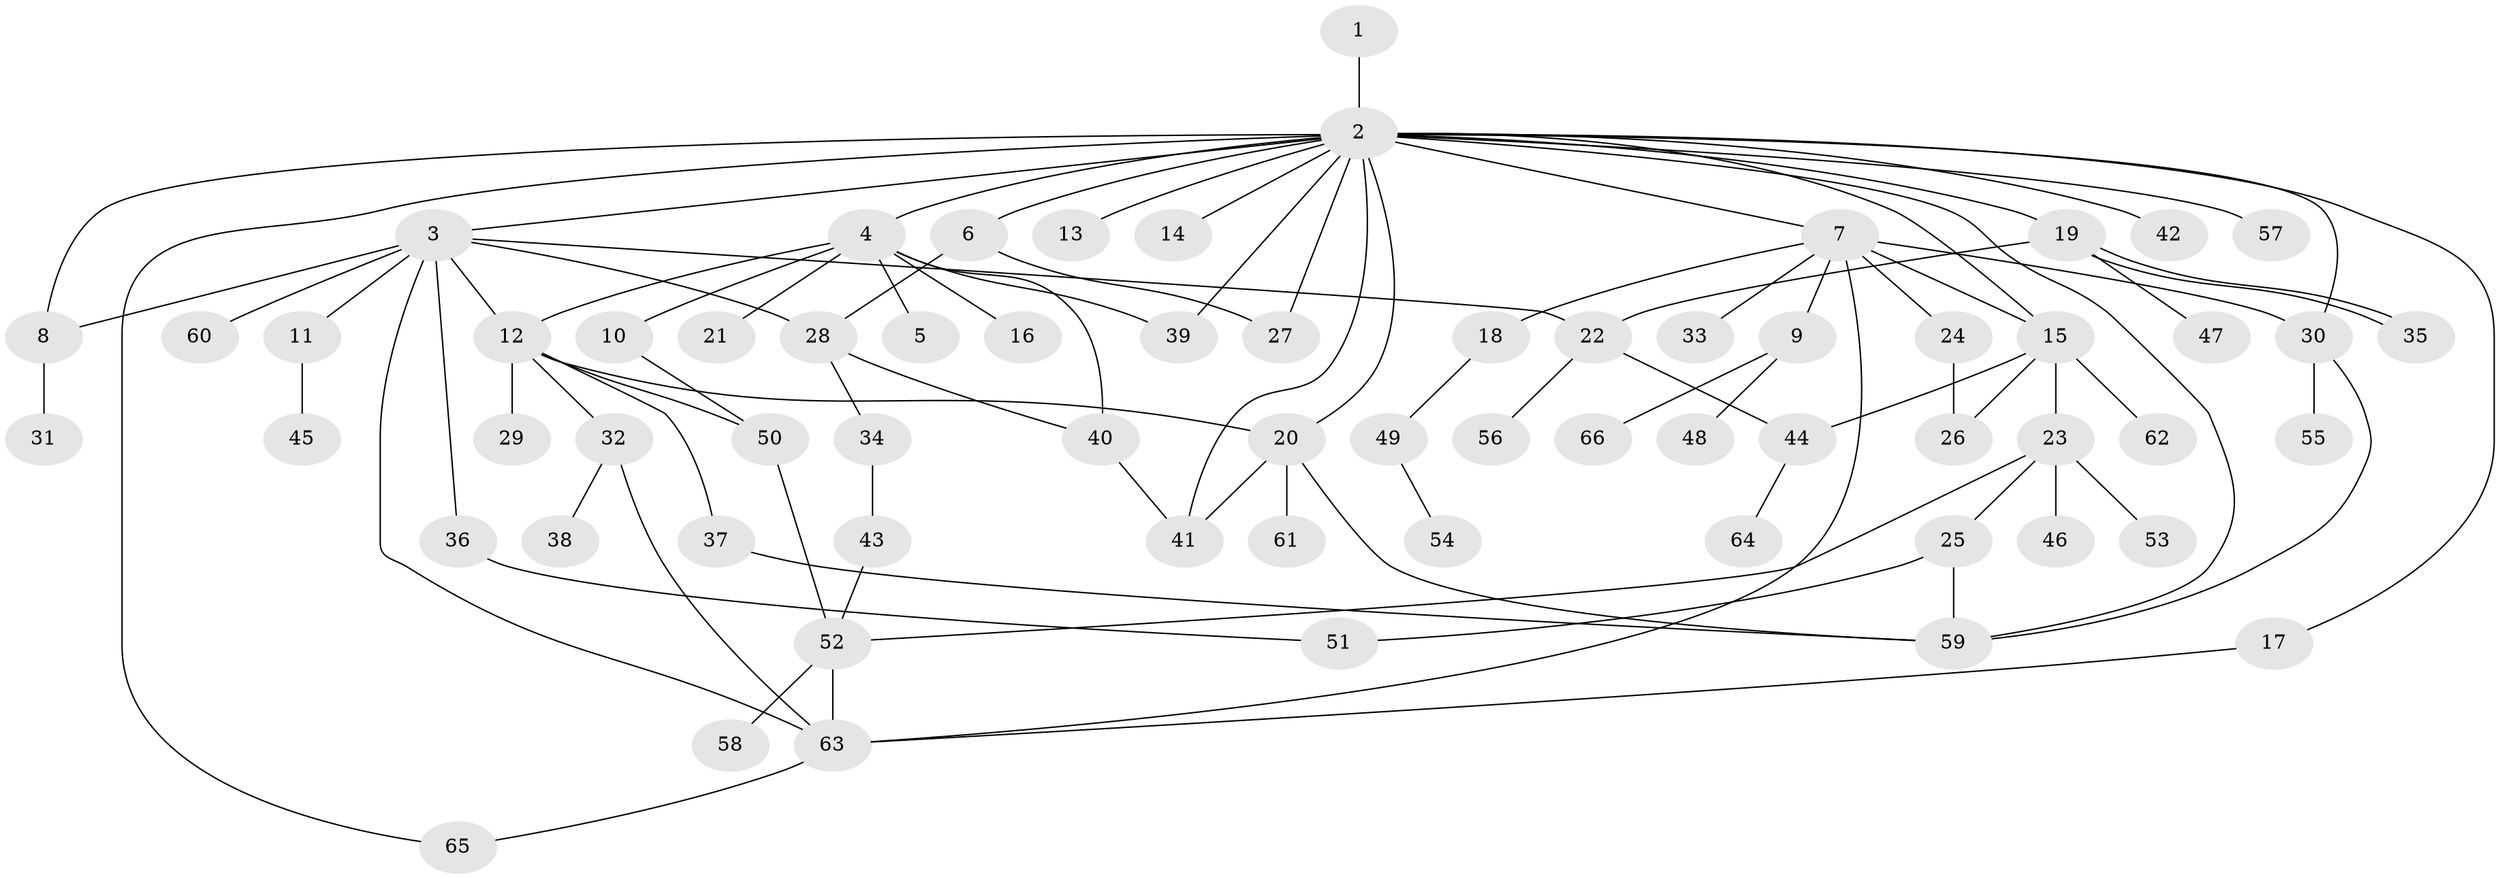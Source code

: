 // coarse degree distribution, {16: 0.02127659574468085, 9: 0.02127659574468085, 8: 0.0425531914893617, 1: 0.48936170212765956, 3: 0.1276595744680851, 10: 0.02127659574468085, 2: 0.1702127659574468, 7: 0.02127659574468085, 6: 0.06382978723404255, 5: 0.02127659574468085}
// Generated by graph-tools (version 1.1) at 2025/23/03/03/25 07:23:55]
// undirected, 66 vertices, 93 edges
graph export_dot {
graph [start="1"]
  node [color=gray90,style=filled];
  1;
  2;
  3;
  4;
  5;
  6;
  7;
  8;
  9;
  10;
  11;
  12;
  13;
  14;
  15;
  16;
  17;
  18;
  19;
  20;
  21;
  22;
  23;
  24;
  25;
  26;
  27;
  28;
  29;
  30;
  31;
  32;
  33;
  34;
  35;
  36;
  37;
  38;
  39;
  40;
  41;
  42;
  43;
  44;
  45;
  46;
  47;
  48;
  49;
  50;
  51;
  52;
  53;
  54;
  55;
  56;
  57;
  58;
  59;
  60;
  61;
  62;
  63;
  64;
  65;
  66;
  1 -- 2;
  2 -- 3;
  2 -- 4;
  2 -- 6;
  2 -- 7;
  2 -- 8;
  2 -- 13;
  2 -- 14;
  2 -- 15;
  2 -- 17;
  2 -- 19;
  2 -- 20;
  2 -- 27;
  2 -- 30;
  2 -- 39;
  2 -- 41;
  2 -- 42;
  2 -- 57;
  2 -- 59;
  2 -- 65;
  3 -- 8;
  3 -- 11;
  3 -- 12;
  3 -- 22;
  3 -- 28;
  3 -- 36;
  3 -- 60;
  3 -- 63;
  4 -- 5;
  4 -- 10;
  4 -- 12;
  4 -- 16;
  4 -- 21;
  4 -- 39;
  4 -- 40;
  6 -- 27;
  6 -- 28;
  7 -- 9;
  7 -- 15;
  7 -- 18;
  7 -- 24;
  7 -- 30;
  7 -- 33;
  7 -- 63;
  8 -- 31;
  9 -- 48;
  9 -- 66;
  10 -- 50;
  11 -- 45;
  12 -- 20;
  12 -- 29;
  12 -- 32;
  12 -- 37;
  12 -- 50;
  15 -- 23;
  15 -- 26;
  15 -- 44;
  15 -- 62;
  17 -- 63;
  18 -- 49;
  19 -- 22;
  19 -- 35;
  19 -- 35;
  19 -- 47;
  20 -- 41;
  20 -- 59;
  20 -- 61;
  22 -- 44;
  22 -- 56;
  23 -- 25;
  23 -- 46;
  23 -- 52;
  23 -- 53;
  24 -- 26;
  25 -- 51;
  25 -- 59;
  28 -- 34;
  28 -- 40;
  30 -- 55;
  30 -- 59;
  32 -- 38;
  32 -- 63;
  34 -- 43;
  36 -- 51;
  37 -- 59;
  40 -- 41;
  43 -- 52;
  44 -- 64;
  49 -- 54;
  50 -- 52;
  52 -- 58;
  52 -- 63;
  63 -- 65;
}
